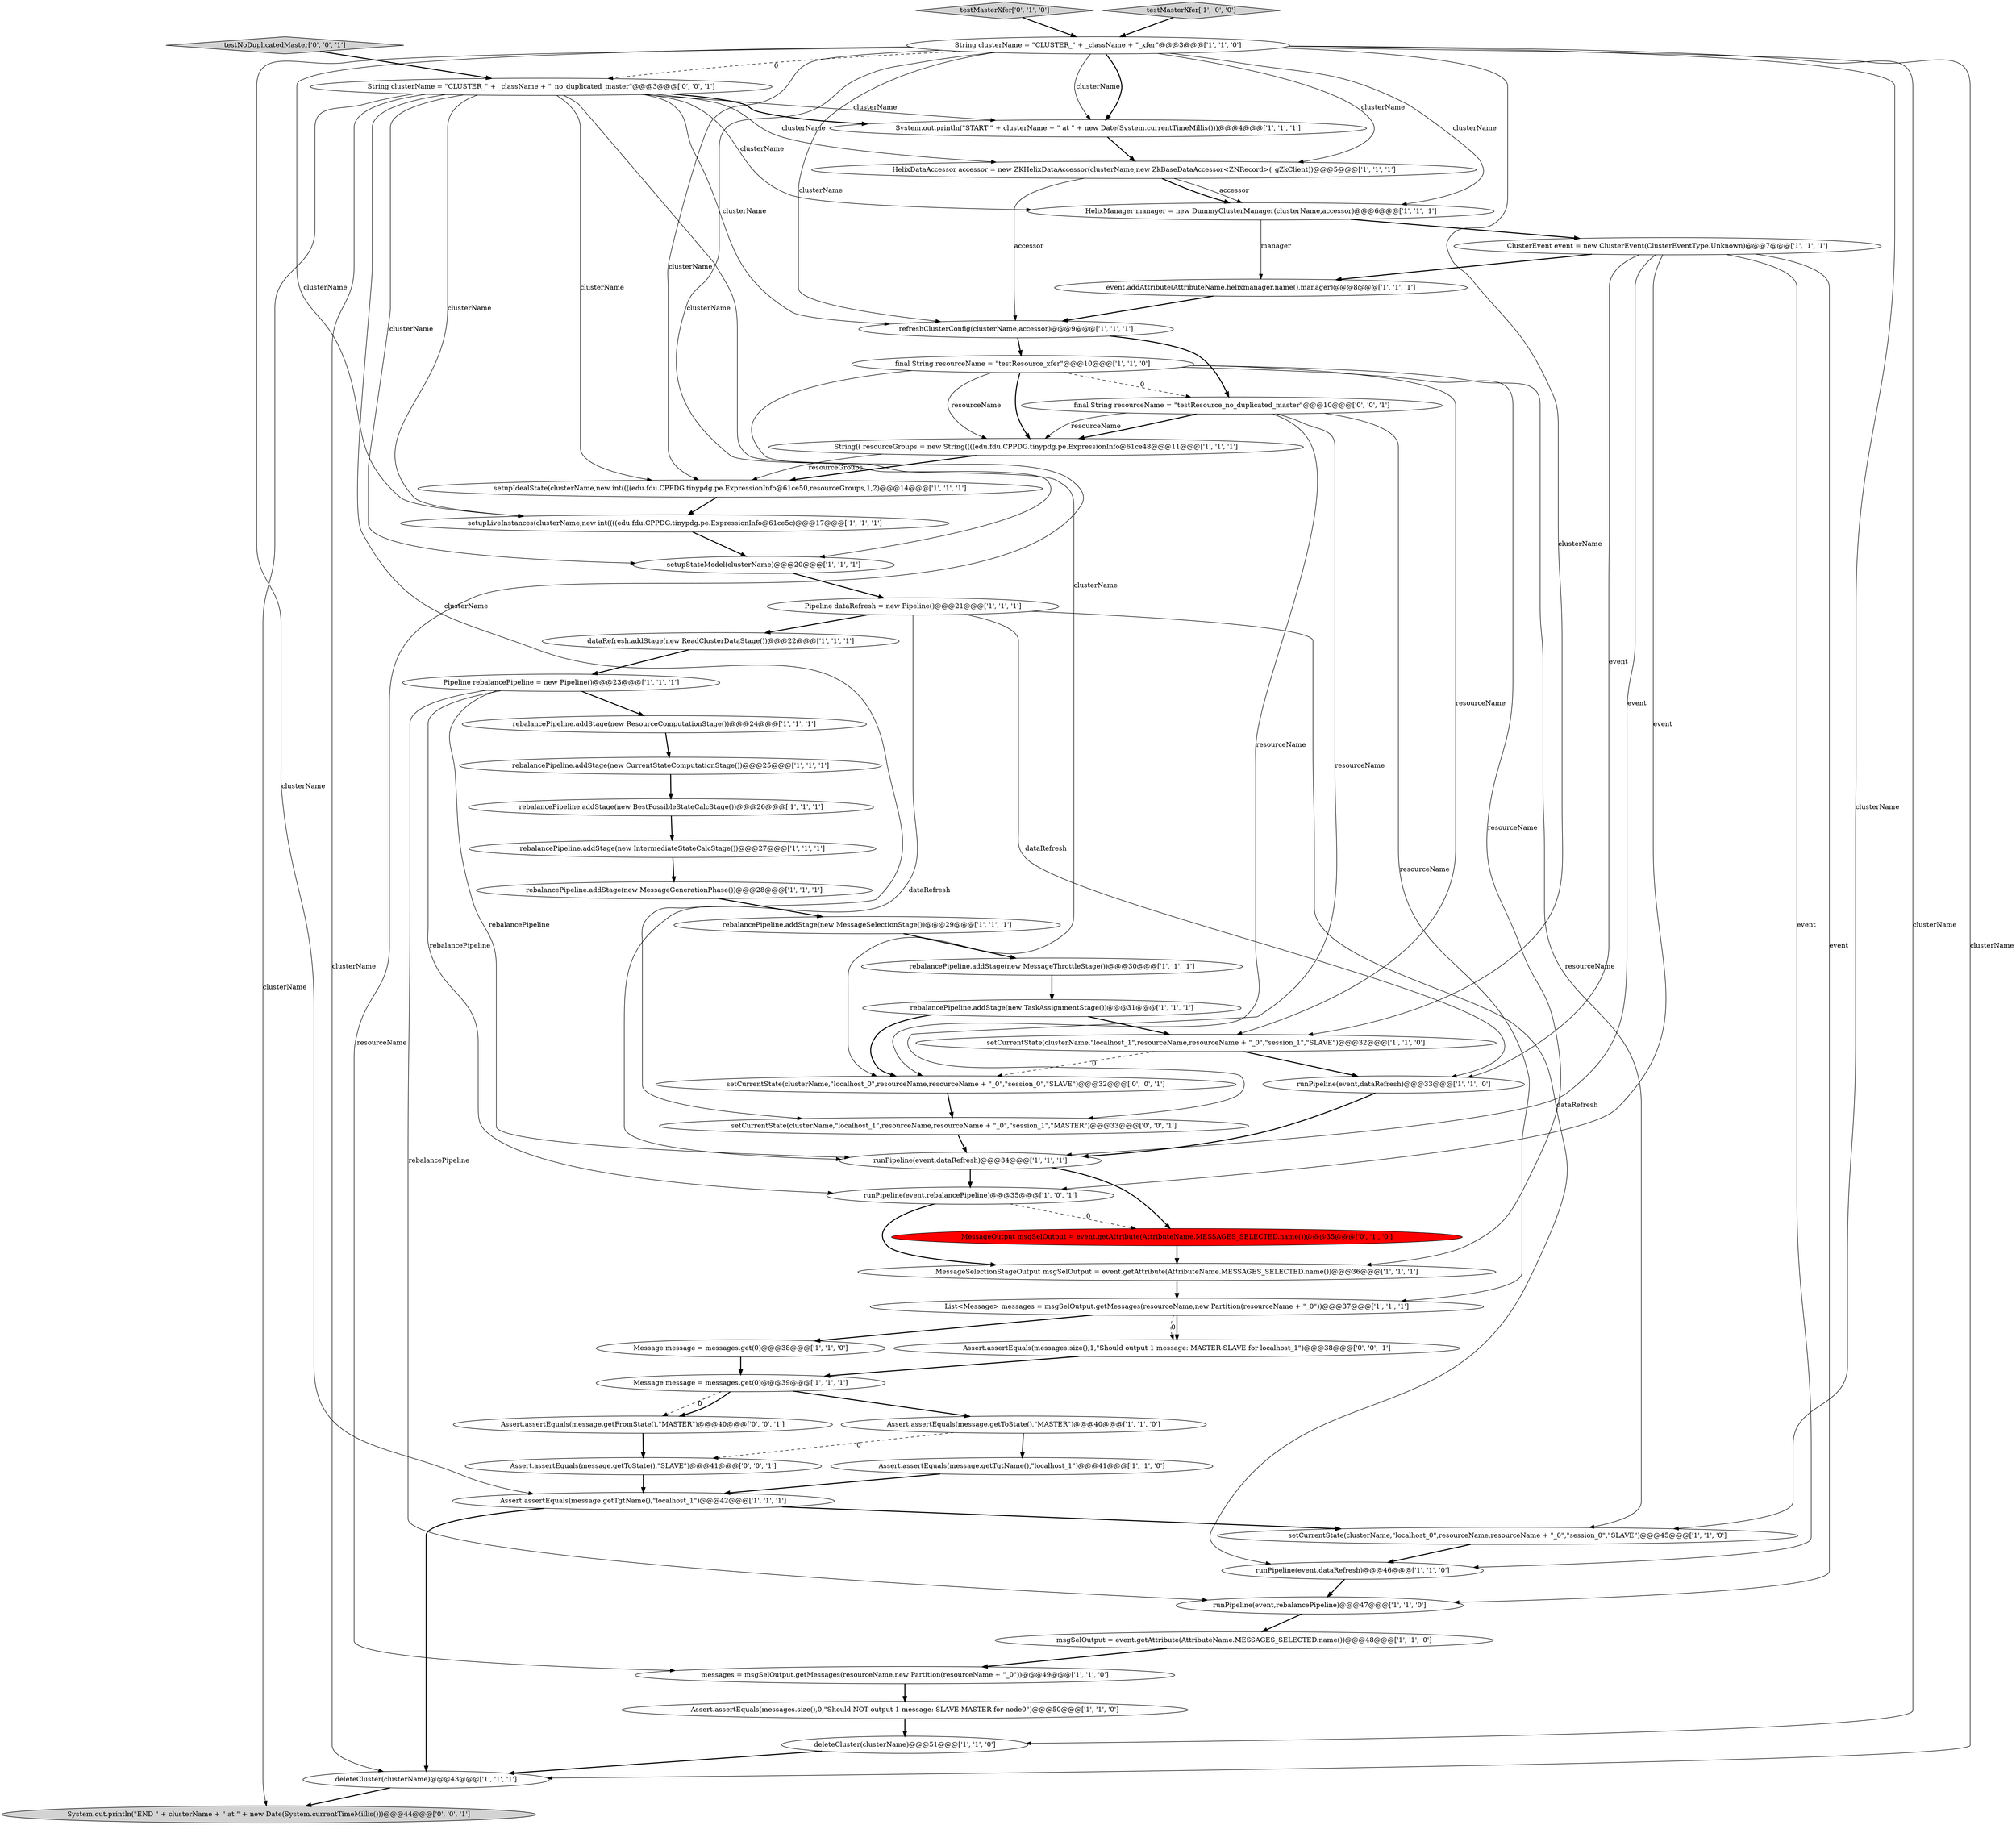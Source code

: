 digraph {
25 [style = filled, label = "rebalancePipeline.addStage(new MessageGenerationPhase())@@@28@@@['1', '1', '1']", fillcolor = white, shape = ellipse image = "AAA0AAABBB1BBB"];
43 [style = filled, label = "testMasterXfer['0', '1', '0']", fillcolor = lightgray, shape = diamond image = "AAA0AAABBB2BBB"];
28 [style = filled, label = "HelixDataAccessor accessor = new ZKHelixDataAccessor(clusterName,new ZkBaseDataAccessor<ZNRecord>(_gZkClient))@@@5@@@['1', '1', '1']", fillcolor = white, shape = ellipse image = "AAA0AAABBB1BBB"];
53 [style = filled, label = "Assert.assertEquals(messages.size(),1,\"Should output 1 message: MASTER-SLAVE for localhost_1\")@@@38@@@['0', '0', '1']", fillcolor = white, shape = ellipse image = "AAA0AAABBB3BBB"];
3 [style = filled, label = "Assert.assertEquals(message.getToState(),\"MASTER\")@@@40@@@['1', '1', '0']", fillcolor = white, shape = ellipse image = "AAA0AAABBB1BBB"];
30 [style = filled, label = "final String resourceName = \"testResource_xfer\"@@@10@@@['1', '1', '0']", fillcolor = white, shape = ellipse image = "AAA0AAABBB1BBB"];
27 [style = filled, label = "setupStateModel(clusterName)@@@20@@@['1', '1', '1']", fillcolor = white, shape = ellipse image = "AAA0AAABBB1BBB"];
20 [style = filled, label = "String clusterName = \"CLUSTER_\" + _className + \"_xfer\"@@@3@@@['1', '1', '0']", fillcolor = white, shape = ellipse image = "AAA0AAABBB1BBB"];
10 [style = filled, label = "messages = msgSelOutput.getMessages(resourceName,new Partition(resourceName + \"_0\"))@@@49@@@['1', '1', '0']", fillcolor = white, shape = ellipse image = "AAA0AAABBB1BBB"];
49 [style = filled, label = "String clusterName = \"CLUSTER_\" + _className + \"_no_duplicated_master\"@@@3@@@['0', '0', '1']", fillcolor = white, shape = ellipse image = "AAA0AAABBB3BBB"];
0 [style = filled, label = "ClusterEvent event = new ClusterEvent(ClusterEventType.Unknown)@@@7@@@['1', '1', '1']", fillcolor = white, shape = ellipse image = "AAA0AAABBB1BBB"];
18 [style = filled, label = "System.out.println(\"START \" + clusterName + \" at \" + new Date(System.currentTimeMillis()))@@@4@@@['1', '1', '1']", fillcolor = white, shape = ellipse image = "AAA0AAABBB1BBB"];
42 [style = filled, label = "dataRefresh.addStage(new ReadClusterDataStage())@@@22@@@['1', '1', '1']", fillcolor = white, shape = ellipse image = "AAA0AAABBB1BBB"];
17 [style = filled, label = "msgSelOutput = event.getAttribute(AttributeName.MESSAGES_SELECTED.name())@@@48@@@['1', '1', '0']", fillcolor = white, shape = ellipse image = "AAA0AAABBB1BBB"];
1 [style = filled, label = "String(( resourceGroups = new String((((edu.fdu.CPPDG.tinypdg.pe.ExpressionInfo@61ce48@@@11@@@['1', '1', '1']", fillcolor = white, shape = ellipse image = "AAA0AAABBB1BBB"];
23 [style = filled, label = "rebalancePipeline.addStage(new BestPossibleStateCalcStage())@@@26@@@['1', '1', '1']", fillcolor = white, shape = ellipse image = "AAA0AAABBB1BBB"];
7 [style = filled, label = "runPipeline(event,dataRefresh)@@@34@@@['1', '1', '1']", fillcolor = white, shape = ellipse image = "AAA0AAABBB1BBB"];
19 [style = filled, label = "refreshClusterConfig(clusterName,accessor)@@@9@@@['1', '1', '1']", fillcolor = white, shape = ellipse image = "AAA0AAABBB1BBB"];
31 [style = filled, label = "setCurrentState(clusterName,\"localhost_0\",resourceName,resourceName + \"_0\",\"session_0\",\"SLAVE\")@@@45@@@['1', '1', '0']", fillcolor = white, shape = ellipse image = "AAA0AAABBB1BBB"];
24 [style = filled, label = "MessageSelectionStageOutput msgSelOutput = event.getAttribute(AttributeName.MESSAGES_SELECTED.name())@@@36@@@['1', '1', '1']", fillcolor = white, shape = ellipse image = "AAA0AAABBB1BBB"];
46 [style = filled, label = "setCurrentState(clusterName,\"localhost_1\",resourceName,resourceName + \"_0\",\"session_1\",\"MASTER\")@@@33@@@['0', '0', '1']", fillcolor = white, shape = ellipse image = "AAA0AAABBB3BBB"];
48 [style = filled, label = "System.out.println(\"END \" + clusterName + \" at \" + new Date(System.currentTimeMillis()))@@@44@@@['0', '0', '1']", fillcolor = lightgray, shape = ellipse image = "AAA0AAABBB3BBB"];
52 [style = filled, label = "testNoDuplicatedMaster['0', '0', '1']", fillcolor = lightgray, shape = diamond image = "AAA0AAABBB3BBB"];
11 [style = filled, label = "HelixManager manager = new DummyClusterManager(clusterName,accessor)@@@6@@@['1', '1', '1']", fillcolor = white, shape = ellipse image = "AAA0AAABBB1BBB"];
33 [style = filled, label = "Pipeline rebalancePipeline = new Pipeline()@@@23@@@['1', '1', '1']", fillcolor = white, shape = ellipse image = "AAA0AAABBB1BBB"];
16 [style = filled, label = "rebalancePipeline.addStage(new CurrentStateComputationStage())@@@25@@@['1', '1', '1']", fillcolor = white, shape = ellipse image = "AAA0AAABBB1BBB"];
44 [style = filled, label = "MessageOutput msgSelOutput = event.getAttribute(AttributeName.MESSAGES_SELECTED.name())@@@35@@@['0', '1', '0']", fillcolor = red, shape = ellipse image = "AAA1AAABBB2BBB"];
9 [style = filled, label = "setupLiveInstances(clusterName,new int((((edu.fdu.CPPDG.tinypdg.pe.ExpressionInfo@61ce5c)@@@17@@@['1', '1', '1']", fillcolor = white, shape = ellipse image = "AAA0AAABBB1BBB"];
36 [style = filled, label = "rebalancePipeline.addStage(new IntermediateStateCalcStage())@@@27@@@['1', '1', '1']", fillcolor = white, shape = ellipse image = "AAA0AAABBB1BBB"];
29 [style = filled, label = "deleteCluster(clusterName)@@@43@@@['1', '1', '1']", fillcolor = white, shape = ellipse image = "AAA0AAABBB1BBB"];
8 [style = filled, label = "setupIdealState(clusterName,new int((((edu.fdu.CPPDG.tinypdg.pe.ExpressionInfo@61ce50,resourceGroups,1,2)@@@14@@@['1', '1', '1']", fillcolor = white, shape = ellipse image = "AAA0AAABBB1BBB"];
35 [style = filled, label = "Assert.assertEquals(message.getTgtName(),\"localhost_1\")@@@41@@@['1', '1', '0']", fillcolor = white, shape = ellipse image = "AAA0AAABBB1BBB"];
14 [style = filled, label = "Assert.assertEquals(messages.size(),0,\"Should NOT output 1 message: SLAVE-MASTER for node0\")@@@50@@@['1', '1', '0']", fillcolor = white, shape = ellipse image = "AAA0AAABBB1BBB"];
5 [style = filled, label = "Message message = messages.get(0)@@@38@@@['1', '1', '0']", fillcolor = white, shape = ellipse image = "AAA0AAABBB1BBB"];
37 [style = filled, label = "event.addAttribute(AttributeName.helixmanager.name(),manager)@@@8@@@['1', '1', '1']", fillcolor = white, shape = ellipse image = "AAA0AAABBB1BBB"];
38 [style = filled, label = "List<Message> messages = msgSelOutput.getMessages(resourceName,new Partition(resourceName + \"_0\"))@@@37@@@['1', '1', '1']", fillcolor = white, shape = ellipse image = "AAA0AAABBB1BBB"];
45 [style = filled, label = "Assert.assertEquals(message.getFromState(),\"MASTER\")@@@40@@@['0', '0', '1']", fillcolor = white, shape = ellipse image = "AAA0AAABBB3BBB"];
4 [style = filled, label = "runPipeline(event,rebalancePipeline)@@@35@@@['1', '0', '1']", fillcolor = white, shape = ellipse image = "AAA0AAABBB1BBB"];
21 [style = filled, label = "Pipeline dataRefresh = new Pipeline()@@@21@@@['1', '1', '1']", fillcolor = white, shape = ellipse image = "AAA0AAABBB1BBB"];
40 [style = filled, label = "rebalancePipeline.addStage(new TaskAssignmentStage())@@@31@@@['1', '1', '1']", fillcolor = white, shape = ellipse image = "AAA0AAABBB1BBB"];
34 [style = filled, label = "rebalancePipeline.addStage(new MessageSelectionStage())@@@29@@@['1', '1', '1']", fillcolor = white, shape = ellipse image = "AAA0AAABBB1BBB"];
26 [style = filled, label = "testMasterXfer['1', '0', '0']", fillcolor = lightgray, shape = diamond image = "AAA0AAABBB1BBB"];
51 [style = filled, label = "final String resourceName = \"testResource_no_duplicated_master\"@@@10@@@['0', '0', '1']", fillcolor = white, shape = ellipse image = "AAA0AAABBB3BBB"];
6 [style = filled, label = "Message message = messages.get(0)@@@39@@@['1', '1', '1']", fillcolor = white, shape = ellipse image = "AAA0AAABBB1BBB"];
15 [style = filled, label = "setCurrentState(clusterName,\"localhost_1\",resourceName,resourceName + \"_0\",\"session_1\",\"SLAVE\")@@@32@@@['1', '1', '0']", fillcolor = white, shape = ellipse image = "AAA0AAABBB1BBB"];
32 [style = filled, label = "rebalancePipeline.addStage(new ResourceComputationStage())@@@24@@@['1', '1', '1']", fillcolor = white, shape = ellipse image = "AAA0AAABBB1BBB"];
39 [style = filled, label = "deleteCluster(clusterName)@@@51@@@['1', '1', '0']", fillcolor = white, shape = ellipse image = "AAA0AAABBB1BBB"];
41 [style = filled, label = "Assert.assertEquals(message.getTgtName(),\"localhost_1\")@@@42@@@['1', '1', '1']", fillcolor = white, shape = ellipse image = "AAA0AAABBB1BBB"];
50 [style = filled, label = "Assert.assertEquals(message.getToState(),\"SLAVE\")@@@41@@@['0', '0', '1']", fillcolor = white, shape = ellipse image = "AAA0AAABBB3BBB"];
22 [style = filled, label = "runPipeline(event,rebalancePipeline)@@@47@@@['1', '1', '0']", fillcolor = white, shape = ellipse image = "AAA0AAABBB1BBB"];
12 [style = filled, label = "runPipeline(event,dataRefresh)@@@33@@@['1', '1', '0']", fillcolor = white, shape = ellipse image = "AAA0AAABBB1BBB"];
2 [style = filled, label = "rebalancePipeline.addStage(new MessageThrottleStage())@@@30@@@['1', '1', '1']", fillcolor = white, shape = ellipse image = "AAA0AAABBB1BBB"];
13 [style = filled, label = "runPipeline(event,dataRefresh)@@@46@@@['1', '1', '0']", fillcolor = white, shape = ellipse image = "AAA0AAABBB1BBB"];
47 [style = filled, label = "setCurrentState(clusterName,\"localhost_0\",resourceName,resourceName + \"_0\",\"session_0\",\"SLAVE\")@@@32@@@['0', '0', '1']", fillcolor = white, shape = ellipse image = "AAA0AAABBB3BBB"];
20->19 [style = solid, label="clusterName"];
6->3 [style = bold, label=""];
21->42 [style = bold, label=""];
25->34 [style = bold, label=""];
35->41 [style = bold, label=""];
20->31 [style = solid, label="clusterName"];
21->7 [style = solid, label="dataRefresh"];
40->15 [style = bold, label=""];
30->10 [style = solid, label="resourceName"];
51->1 [style = bold, label=""];
51->1 [style = solid, label="resourceName"];
20->18 [style = solid, label="clusterName"];
0->22 [style = solid, label="event"];
20->27 [style = solid, label="clusterName"];
12->7 [style = bold, label=""];
30->1 [style = solid, label="resourceName"];
3->35 [style = bold, label=""];
34->2 [style = bold, label=""];
20->15 [style = solid, label="clusterName"];
49->27 [style = solid, label="clusterName"];
49->48 [style = solid, label="clusterName"];
40->47 [style = bold, label=""];
46->7 [style = bold, label=""];
23->36 [style = bold, label=""];
30->51 [style = dashed, label="0"];
13->22 [style = bold, label=""];
20->39 [style = solid, label="clusterName"];
20->8 [style = solid, label="clusterName"];
39->29 [style = bold, label=""];
10->14 [style = bold, label=""];
38->53 [style = bold, label=""];
33->22 [style = solid, label="rebalancePipeline"];
24->38 [style = bold, label=""];
0->13 [style = solid, label="event"];
49->19 [style = solid, label="clusterName"];
11->37 [style = solid, label="manager"];
18->28 [style = bold, label=""];
21->12 [style = solid, label="dataRefresh"];
20->18 [style = bold, label=""];
36->25 [style = bold, label=""];
20->49 [style = dashed, label="0"];
5->6 [style = bold, label=""];
6->45 [style = dashed, label="0"];
51->47 [style = solid, label="resourceName"];
49->18 [style = bold, label=""];
33->4 [style = solid, label="rebalancePipeline"];
22->17 [style = bold, label=""];
15->12 [style = bold, label=""];
30->24 [style = solid, label="resourceName"];
14->39 [style = bold, label=""];
50->41 [style = bold, label=""];
4->44 [style = dashed, label="0"];
26->20 [style = bold, label=""];
7->44 [style = bold, label=""];
51->46 [style = solid, label="resourceName"];
28->19 [style = solid, label="accessor"];
38->5 [style = bold, label=""];
17->10 [style = bold, label=""];
49->18 [style = solid, label="clusterName"];
0->7 [style = solid, label="event"];
4->24 [style = bold, label=""];
20->9 [style = solid, label="clusterName"];
1->8 [style = bold, label=""];
49->47 [style = solid, label="clusterName"];
49->29 [style = solid, label="clusterName"];
20->11 [style = solid, label="clusterName"];
31->13 [style = bold, label=""];
43->20 [style = bold, label=""];
21->13 [style = solid, label="dataRefresh"];
28->11 [style = solid, label="accessor"];
16->23 [style = bold, label=""];
7->4 [style = bold, label=""];
32->16 [style = bold, label=""];
0->4 [style = solid, label="event"];
33->7 [style = solid, label="rebalancePipeline"];
0->12 [style = solid, label="event"];
9->27 [style = bold, label=""];
49->8 [style = solid, label="clusterName"];
20->41 [style = solid, label="clusterName"];
30->15 [style = solid, label="resourceName"];
49->9 [style = solid, label="clusterName"];
1->8 [style = solid, label="resourceGroups"];
38->53 [style = dashed, label="0"];
33->32 [style = bold, label=""];
41->31 [style = bold, label=""];
51->38 [style = solid, label="resourceName"];
44->24 [style = bold, label=""];
49->46 [style = solid, label="clusterName"];
19->51 [style = bold, label=""];
27->21 [style = bold, label=""];
30->1 [style = bold, label=""];
0->37 [style = bold, label=""];
52->49 [style = bold, label=""];
41->29 [style = bold, label=""];
28->11 [style = bold, label=""];
15->47 [style = dashed, label="0"];
20->28 [style = solid, label="clusterName"];
42->33 [style = bold, label=""];
47->46 [style = bold, label=""];
2->40 [style = bold, label=""];
49->11 [style = solid, label="clusterName"];
11->0 [style = bold, label=""];
3->50 [style = dashed, label="0"];
30->31 [style = solid, label="resourceName"];
45->50 [style = bold, label=""];
49->28 [style = solid, label="clusterName"];
53->6 [style = bold, label=""];
8->9 [style = bold, label=""];
37->19 [style = bold, label=""];
29->48 [style = bold, label=""];
6->45 [style = bold, label=""];
20->29 [style = solid, label="clusterName"];
19->30 [style = bold, label=""];
}
